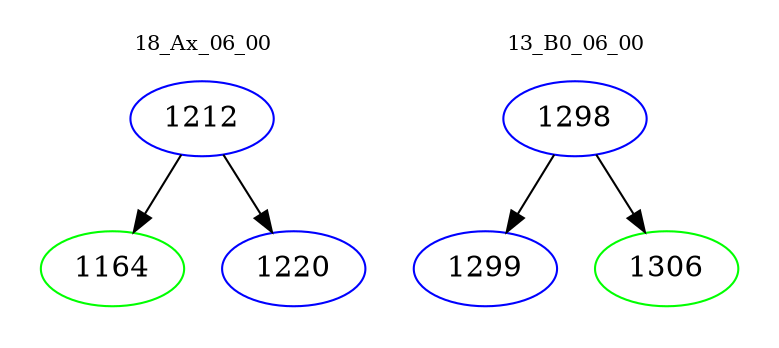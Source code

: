digraph{
subgraph cluster_0 {
color = white
label = "18_Ax_06_00";
fontsize=10;
T0_1212 [label="1212", color="blue"]
T0_1212 -> T0_1164 [color="black"]
T0_1164 [label="1164", color="green"]
T0_1212 -> T0_1220 [color="black"]
T0_1220 [label="1220", color="blue"]
}
subgraph cluster_1 {
color = white
label = "13_B0_06_00";
fontsize=10;
T1_1298 [label="1298", color="blue"]
T1_1298 -> T1_1299 [color="black"]
T1_1299 [label="1299", color="blue"]
T1_1298 -> T1_1306 [color="black"]
T1_1306 [label="1306", color="green"]
}
}
